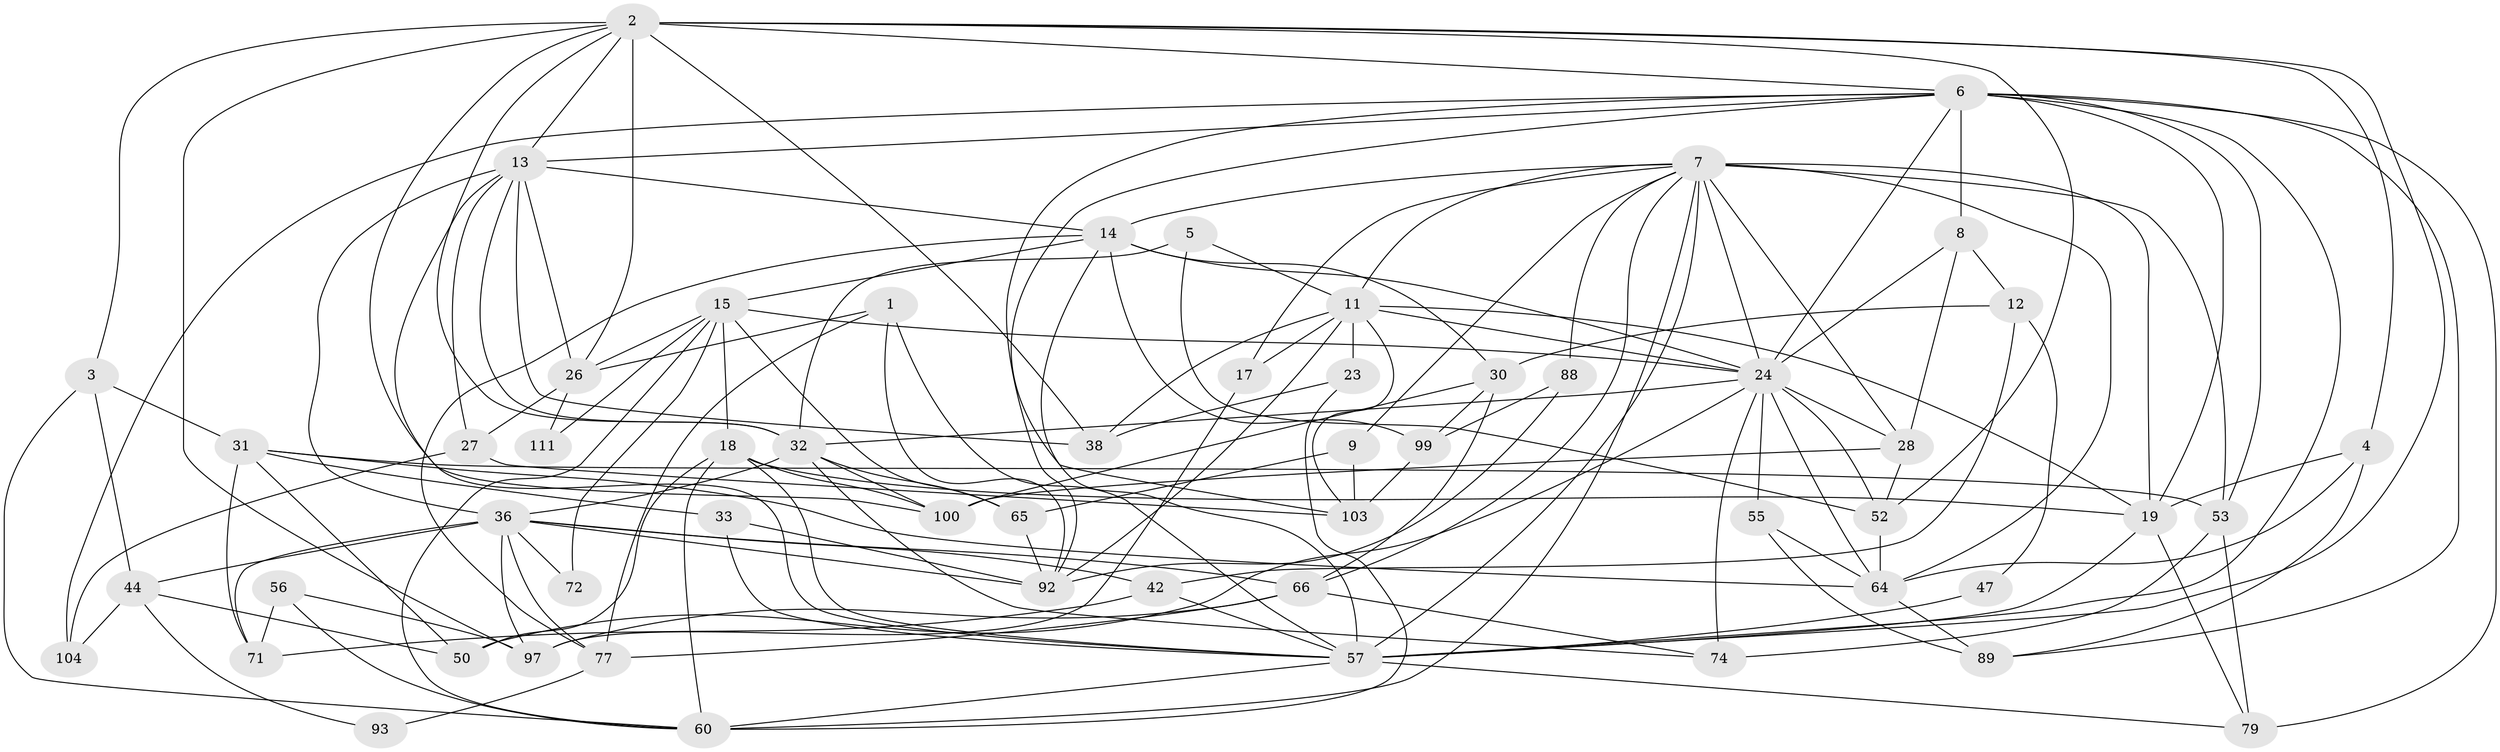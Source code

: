 // original degree distribution, {3: 0.2857142857142857, 7: 0.03571428571428571, 4: 0.26785714285714285, 2: 0.11607142857142858, 5: 0.23214285714285715, 6: 0.03571428571428571, 8: 0.026785714285714284}
// Generated by graph-tools (version 1.1) at 2025/15/03/09/25 04:15:00]
// undirected, 56 vertices, 153 edges
graph export_dot {
graph [start="1"]
  node [color=gray90,style=filled];
  1 [super="+112"];
  2 [super="+98+41+95+49+59"];
  3;
  4 [super="+46"];
  5;
  6 [super="+10+54+34"];
  7 [super="+25+21"];
  8 [super="+22"];
  9;
  11 [super="+51"];
  12;
  13 [super="+29"];
  14 [super="+96"];
  15 [super="+90+16+20"];
  17 [super="+87"];
  18 [super="+37"];
  19 [super="+109+45"];
  23;
  24 [super="+67+94+106+40"];
  26 [super="+39+105"];
  27;
  28;
  30;
  31 [super="+35"];
  32 [super="+43+102"];
  33 [super="+76"];
  36 [super="+58+70"];
  38;
  42;
  44 [super="+80"];
  47;
  50;
  52 [super="+63"];
  53 [super="+78"];
  55;
  56;
  57 [super="+83+110+62+73"];
  60 [super="+82"];
  64 [super="+85"];
  65;
  66 [super="+81+68"];
  71;
  72;
  74;
  77 [super="+91"];
  79;
  88;
  89;
  92;
  93;
  97;
  99;
  100;
  103;
  104;
  111;
  1 -- 77;
  1 -- 92;
  1 -- 26 [weight=2];
  1 -- 57;
  2 -- 3;
  2 -- 32 [weight=2];
  2 -- 97;
  2 -- 100;
  2 -- 13;
  2 -- 52;
  2 -- 38;
  2 -- 26 [weight=2];
  2 -- 4;
  2 -- 6;
  2 -- 57;
  3 -- 60;
  3 -- 31;
  3 -- 44;
  4 -- 19;
  4 -- 64;
  4 -- 89;
  5 -- 11;
  5 -- 52;
  5 -- 32;
  6 -- 89;
  6 -- 19 [weight=2];
  6 -- 103;
  6 -- 92;
  6 -- 53 [weight=3];
  6 -- 24 [weight=2];
  6 -- 104 [weight=2];
  6 -- 13;
  6 -- 8;
  6 -- 57;
  6 -- 79;
  7 -- 66;
  7 -- 9;
  7 -- 28;
  7 -- 64;
  7 -- 11;
  7 -- 14;
  7 -- 17;
  7 -- 19;
  7 -- 53 [weight=2];
  7 -- 24;
  7 -- 88;
  7 -- 60;
  7 -- 57 [weight=2];
  8 -- 12;
  8 -- 28;
  8 -- 24;
  9 -- 103;
  9 -- 65;
  11 -- 92;
  11 -- 17;
  11 -- 103;
  11 -- 38;
  11 -- 23;
  11 -- 24;
  11 -- 19;
  12 -- 30;
  12 -- 42;
  12 -- 47;
  13 -- 38;
  13 -- 14;
  13 -- 36;
  13 -- 26;
  13 -- 32;
  13 -- 57;
  13 -- 27;
  14 -- 99;
  14 -- 30;
  14 -- 24;
  14 -- 77;
  14 -- 15;
  14 -- 57;
  15 -- 65;
  15 -- 111;
  15 -- 24;
  15 -- 18;
  15 -- 60;
  15 -- 72;
  15 -- 26;
  17 -- 97;
  18 -- 100;
  18 -- 57 [weight=2];
  18 -- 50;
  18 -- 60;
  18 -- 19;
  19 -- 79;
  19 -- 57;
  23 -- 60;
  23 -- 38;
  24 -- 32;
  24 -- 55;
  24 -- 74;
  24 -- 64;
  24 -- 28;
  24 -- 52;
  24 -- 50;
  26 -- 27 [weight=2];
  26 -- 111;
  27 -- 104;
  27 -- 103;
  28 -- 100;
  28 -- 52;
  30 -- 100;
  30 -- 99;
  30 -- 66;
  31 -- 50 [weight=2];
  31 -- 64;
  31 -- 71;
  31 -- 33;
  31 -- 53;
  32 -- 100;
  32 -- 74 [weight=2];
  32 -- 36;
  32 -- 65;
  33 -- 57;
  33 -- 92;
  36 -- 42;
  36 -- 92;
  36 -- 72;
  36 -- 66;
  36 -- 71;
  36 -- 97;
  36 -- 77;
  36 -- 44;
  42 -- 71;
  42 -- 57;
  44 -- 104;
  44 -- 50;
  44 -- 93;
  47 -- 57;
  52 -- 64;
  53 -- 74;
  53 -- 79;
  55 -- 89;
  55 -- 64;
  56 -- 60;
  56 -- 71;
  56 -- 97;
  57 -- 79;
  57 -- 60;
  64 -- 89;
  65 -- 92;
  66 -- 97;
  66 -- 77;
  66 -- 74;
  77 -- 93;
  88 -- 99;
  88 -- 92;
  99 -- 103;
}
